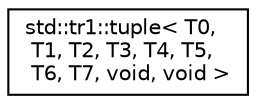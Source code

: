 digraph "类继承关系图"
{
  edge [fontname="Helvetica",fontsize="10",labelfontname="Helvetica",labelfontsize="10"];
  node [fontname="Helvetica",fontsize="10",shape=record];
  rankdir="LR";
  Node0 [label="std::tr1::tuple\< T0,\l T1, T2, T3, T4, T5,\l T6, T7, void, void \>",height=0.2,width=0.4,color="black", fillcolor="white", style="filled",URL="$classstd_1_1tr1_1_1tuple_3_01_t0_00_01_t1_00_01_t2_00_01_t3_00_01_t4_00_01_t5_00_01_t6_00_01_t7_00_01void_00_01void_01_4.html"];
}
